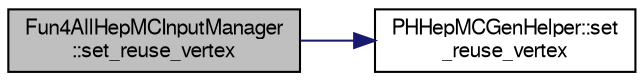 digraph "Fun4AllHepMCInputManager::set_reuse_vertex"
{
  bgcolor="transparent";
  edge [fontname="FreeSans",fontsize="10",labelfontname="FreeSans",labelfontsize="10"];
  node [fontname="FreeSans",fontsize="10",shape=record];
  rankdir="LR";
  Node1 [label="Fun4AllHepMCInputManager\l::set_reuse_vertex",height=0.2,width=0.4,color="black", fillcolor="grey75", style="filled" fontcolor="black"];
  Node1 -> Node2 [color="midnightblue",fontsize="10",style="solid",fontname="FreeSans"];
  Node2 [label="PHHepMCGenHelper::set\l_reuse_vertex",height=0.2,width=0.4,color="black",URL="$dd/d2a/classPHHepMCGenHelper.html#acc3a46749b96a94e16970a25cc95fd0b",tooltip="reuse vertex from another PHHepMCGenEvent with embedding_id = src_embedding_id Additional smearing an..."];
}
